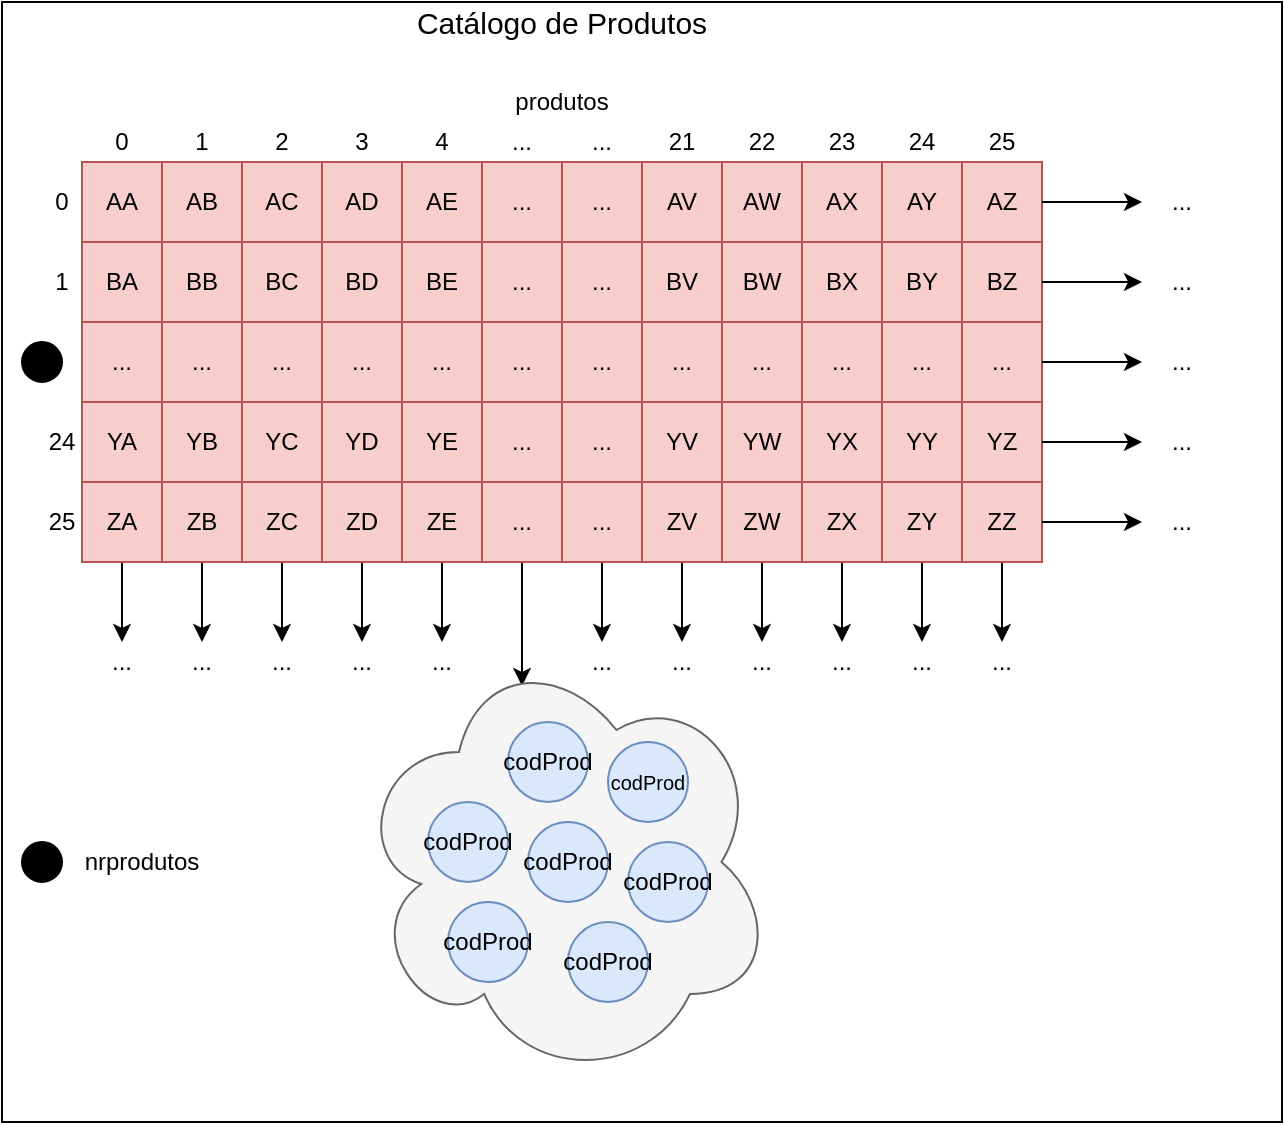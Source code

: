 <mxfile version="10.7.5" type="device"><diagram id="8GkzO-2iXQMkuJmufmp5" name="Page-1"><mxGraphModel dx="914" dy="606" grid="1" gridSize="10" guides="1" tooltips="1" connect="1" arrows="1" fold="1" page="1" pageScale="1" pageWidth="850" pageHeight="1100" math="0" shadow="0"><root><mxCell id="0"/><mxCell id="1" parent="0"/><mxCell id="2WYAGC3ekxAIEiTmy_mu-112" value="" style="rounded=0;whiteSpace=wrap;html=1;" parent="1" vertex="1"><mxGeometry x="80" y="40" width="640" height="560" as="geometry"/></mxCell><mxCell id="2WYAGC3ekxAIEiTmy_mu-1" value="AA" style="whiteSpace=wrap;html=1;aspect=fixed;fillColor=#f8cecc;strokeColor=#b85450;" parent="1" vertex="1"><mxGeometry x="120" y="120" width="40" height="40" as="geometry"/></mxCell><mxCell id="2WYAGC3ekxAIEiTmy_mu-2" value="AB" style="whiteSpace=wrap;html=1;aspect=fixed;fillColor=#f8cecc;strokeColor=#b85450;" parent="1" vertex="1"><mxGeometry x="160" y="120" width="40" height="40" as="geometry"/></mxCell><mxCell id="2WYAGC3ekxAIEiTmy_mu-4" value="AD" style="whiteSpace=wrap;html=1;aspect=fixed;fillColor=#f8cecc;strokeColor=#b85450;" parent="1" vertex="1"><mxGeometry x="240" y="120" width="40" height="40" as="geometry"/></mxCell><mxCell id="2WYAGC3ekxAIEiTmy_mu-7" value="AE" style="whiteSpace=wrap;html=1;aspect=fixed;fillColor=#f8cecc;strokeColor=#b85450;" parent="1" vertex="1"><mxGeometry x="280" y="120" width="40" height="40" as="geometry"/></mxCell><mxCell id="2WYAGC3ekxAIEiTmy_mu-8" value="..." style="whiteSpace=wrap;html=1;aspect=fixed;fillColor=#f8cecc;strokeColor=#b85450;" parent="1" vertex="1"><mxGeometry x="320" y="120" width="40" height="40" as="geometry"/></mxCell><mxCell id="2WYAGC3ekxAIEiTmy_mu-10" value="AV" style="whiteSpace=wrap;html=1;aspect=fixed;fillColor=#f8cecc;strokeColor=#b85450;" parent="1" vertex="1"><mxGeometry x="400" y="120" width="40" height="40" as="geometry"/></mxCell><mxCell id="2WYAGC3ekxAIEiTmy_mu-11" value="AW" style="whiteSpace=wrap;html=1;aspect=fixed;fillColor=#f8cecc;strokeColor=#b85450;" parent="1" vertex="1"><mxGeometry x="440" y="120" width="40" height="40" as="geometry"/></mxCell><mxCell id="2WYAGC3ekxAIEiTmy_mu-12" value="AX" style="whiteSpace=wrap;html=1;aspect=fixed;fillColor=#f8cecc;strokeColor=#b85450;" parent="1" vertex="1"><mxGeometry x="480" y="120" width="40" height="40" as="geometry"/></mxCell><mxCell id="2WYAGC3ekxAIEiTmy_mu-13" value="AY" style="whiteSpace=wrap;html=1;aspect=fixed;fillColor=#f8cecc;strokeColor=#b85450;" parent="1" vertex="1"><mxGeometry x="520" y="120" width="40" height="40" as="geometry"/></mxCell><mxCell id="2WYAGC3ekxAIEiTmy_mu-14" value="AZ" style="whiteSpace=wrap;html=1;aspect=fixed;fillColor=#f8cecc;strokeColor=#b85450;" parent="1" vertex="1"><mxGeometry x="560" y="120" width="40" height="40" as="geometry"/></mxCell><mxCell id="2WYAGC3ekxAIEiTmy_mu-16" value="produtos&lt;br&gt;" style="text;html=1;strokeColor=none;fillColor=none;align=center;verticalAlign=middle;whiteSpace=wrap;rounded=0;" parent="1" vertex="1"><mxGeometry x="340" y="80" width="40" height="20" as="geometry"/></mxCell><mxCell id="2WYAGC3ekxAIEiTmy_mu-43" value="..." style="whiteSpace=wrap;html=1;aspect=fixed;fillColor=#f8cecc;strokeColor=#b85450;" parent="1" vertex="1"><mxGeometry x="360" y="120" width="40" height="40" as="geometry"/></mxCell><mxCell id="2WYAGC3ekxAIEiTmy_mu-44" value="AC" style="whiteSpace=wrap;html=1;aspect=fixed;fillColor=#f8cecc;strokeColor=#b85450;" parent="1" vertex="1"><mxGeometry x="200" y="120" width="40" height="40" as="geometry"/></mxCell><mxCell id="2WYAGC3ekxAIEiTmy_mu-45" value="0" style="text;html=1;strokeColor=none;fillColor=none;align=center;verticalAlign=middle;whiteSpace=wrap;rounded=0;" parent="1" vertex="1"><mxGeometry x="120" y="100" width="40" height="20" as="geometry"/></mxCell><mxCell id="2WYAGC3ekxAIEiTmy_mu-47" value="1" style="text;html=1;strokeColor=none;fillColor=none;align=center;verticalAlign=middle;whiteSpace=wrap;rounded=0;" parent="1" vertex="1"><mxGeometry x="160" y="100" width="40" height="20" as="geometry"/></mxCell><mxCell id="2WYAGC3ekxAIEiTmy_mu-48" value="2" style="text;html=1;strokeColor=none;fillColor=none;align=center;verticalAlign=middle;whiteSpace=wrap;rounded=0;" parent="1" vertex="1"><mxGeometry x="200" y="100" width="40" height="20" as="geometry"/></mxCell><mxCell id="2WYAGC3ekxAIEiTmy_mu-49" value="3" style="text;html=1;strokeColor=none;fillColor=none;align=center;verticalAlign=middle;whiteSpace=wrap;rounded=0;" parent="1" vertex="1"><mxGeometry x="240" y="100" width="40" height="20" as="geometry"/></mxCell><mxCell id="2WYAGC3ekxAIEiTmy_mu-50" value="4" style="text;html=1;strokeColor=none;fillColor=none;align=center;verticalAlign=middle;whiteSpace=wrap;rounded=0;" parent="1" vertex="1"><mxGeometry x="280" y="100" width="40" height="20" as="geometry"/></mxCell><mxCell id="2WYAGC3ekxAIEiTmy_mu-51" value="...&lt;br&gt;" style="text;html=1;strokeColor=none;fillColor=none;align=center;verticalAlign=middle;whiteSpace=wrap;rounded=0;" parent="1" vertex="1"><mxGeometry x="320" y="100" width="40" height="20" as="geometry"/></mxCell><mxCell id="2WYAGC3ekxAIEiTmy_mu-52" value="...&lt;br&gt;" style="text;html=1;strokeColor=none;fillColor=none;align=center;verticalAlign=middle;whiteSpace=wrap;rounded=0;" parent="1" vertex="1"><mxGeometry x="360" y="100" width="40" height="20" as="geometry"/></mxCell><mxCell id="2WYAGC3ekxAIEiTmy_mu-53" value="21&lt;br&gt;" style="text;html=1;strokeColor=none;fillColor=none;align=center;verticalAlign=middle;whiteSpace=wrap;rounded=0;" parent="1" vertex="1"><mxGeometry x="400" y="100" width="40" height="20" as="geometry"/></mxCell><mxCell id="2WYAGC3ekxAIEiTmy_mu-54" value="22" style="text;html=1;strokeColor=none;fillColor=none;align=center;verticalAlign=middle;whiteSpace=wrap;rounded=0;" parent="1" vertex="1"><mxGeometry x="440" y="100" width="40" height="20" as="geometry"/></mxCell><mxCell id="2WYAGC3ekxAIEiTmy_mu-55" value="23" style="text;html=1;strokeColor=none;fillColor=none;align=center;verticalAlign=middle;whiteSpace=wrap;rounded=0;" parent="1" vertex="1"><mxGeometry x="480" y="100" width="40" height="20" as="geometry"/></mxCell><mxCell id="2WYAGC3ekxAIEiTmy_mu-56" value="24" style="text;html=1;strokeColor=none;fillColor=none;align=center;verticalAlign=middle;whiteSpace=wrap;rounded=0;" parent="1" vertex="1"><mxGeometry x="520" y="100" width="40" height="20" as="geometry"/></mxCell><mxCell id="2WYAGC3ekxAIEiTmy_mu-57" value="25" style="text;html=1;strokeColor=none;fillColor=none;align=center;verticalAlign=middle;whiteSpace=wrap;rounded=0;" parent="1" vertex="1"><mxGeometry x="560" y="100" width="40" height="20" as="geometry"/></mxCell><mxCell id="2WYAGC3ekxAIEiTmy_mu-113" value="&lt;font style=&quot;font-size: 15px&quot;&gt;Catálogo de Produtos&lt;/font&gt;" style="text;html=1;strokeColor=none;fillColor=none;align=center;verticalAlign=middle;whiteSpace=wrap;rounded=0;" parent="1" vertex="1"><mxGeometry x="275" y="40" width="170" height="20" as="geometry"/></mxCell><mxCell id="oajo3EewrHqtLTFTCP4h-1" value="" style="endArrow=classic;html=1;exitX=0.5;exitY=1;exitDx=0;exitDy=0;entryX=0.4;entryY=0.1;entryDx=0;entryDy=0;entryPerimeter=0;" parent="1" target="KTZOIgyXIGKx8d1WH_tB-1" edge="1"><mxGeometry width="50" height="50" relative="1" as="geometry"><mxPoint x="340" y="320" as="sourcePoint"/><mxPoint x="340" y="360" as="targetPoint"/></mxGeometry></mxCell><mxCell id="oajo3EewrHqtLTFTCP4h-2" value="" style="endArrow=classic;html=1;exitX=0.5;exitY=1;exitDx=0;exitDy=0;" parent="1" edge="1"><mxGeometry width="50" height="50" relative="1" as="geometry"><mxPoint x="540" y="320" as="sourcePoint"/><mxPoint x="540" y="360" as="targetPoint"/></mxGeometry></mxCell><mxCell id="oajo3EewrHqtLTFTCP4h-3" value="...&lt;br&gt;" style="text;html=1;strokeColor=none;fillColor=none;align=center;verticalAlign=middle;whiteSpace=wrap;rounded=0;" parent="1" vertex="1"><mxGeometry x="520" y="360" width="40" height="20" as="geometry"/></mxCell><mxCell id="oajo3EewrHqtLTFTCP4h-4" value="" style="endArrow=classic;html=1;exitX=0.5;exitY=1;exitDx=0;exitDy=0;" parent="1" edge="1"><mxGeometry width="50" height="50" relative="1" as="geometry"><mxPoint x="420" y="320" as="sourcePoint"/><mxPoint x="420" y="360" as="targetPoint"/></mxGeometry></mxCell><mxCell id="oajo3EewrHqtLTFTCP4h-5" value="...&lt;br&gt;" style="text;html=1;strokeColor=none;fillColor=none;align=center;verticalAlign=middle;whiteSpace=wrap;rounded=0;" parent="1" vertex="1"><mxGeometry x="400" y="360" width="40" height="20" as="geometry"/></mxCell><mxCell id="oajo3EewrHqtLTFTCP4h-6" value="" style="endArrow=classic;html=1;exitX=0.5;exitY=1;exitDx=0;exitDy=0;" parent="1" edge="1"><mxGeometry width="50" height="50" relative="1" as="geometry"><mxPoint x="460" y="320" as="sourcePoint"/><mxPoint x="460" y="360" as="targetPoint"/></mxGeometry></mxCell><mxCell id="oajo3EewrHqtLTFTCP4h-7" value="...&lt;br&gt;" style="text;html=1;strokeColor=none;fillColor=none;align=center;verticalAlign=middle;whiteSpace=wrap;rounded=0;" parent="1" vertex="1"><mxGeometry x="440" y="360" width="40" height="20" as="geometry"/></mxCell><mxCell id="oajo3EewrHqtLTFTCP4h-8" value="" style="endArrow=classic;html=1;exitX=0.5;exitY=1;exitDx=0;exitDy=0;" parent="1" edge="1"><mxGeometry width="50" height="50" relative="1" as="geometry"><mxPoint x="500" y="320" as="sourcePoint"/><mxPoint x="500" y="360" as="targetPoint"/></mxGeometry></mxCell><mxCell id="oajo3EewrHqtLTFTCP4h-9" value="...&lt;br&gt;" style="text;html=1;strokeColor=none;fillColor=none;align=center;verticalAlign=middle;whiteSpace=wrap;rounded=0;" parent="1" vertex="1"><mxGeometry x="480" y="360" width="40" height="20" as="geometry"/></mxCell><mxCell id="oajo3EewrHqtLTFTCP4h-10" value="" style="endArrow=classic;html=1;exitX=0.5;exitY=1;exitDx=0;exitDy=0;" parent="1" edge="1"><mxGeometry width="50" height="50" relative="1" as="geometry"><mxPoint x="580" y="320" as="sourcePoint"/><mxPoint x="580" y="360" as="targetPoint"/></mxGeometry></mxCell><mxCell id="oajo3EewrHqtLTFTCP4h-11" value="...&lt;br&gt;" style="text;html=1;strokeColor=none;fillColor=none;align=center;verticalAlign=middle;whiteSpace=wrap;rounded=0;" parent="1" vertex="1"><mxGeometry x="560" y="360" width="40" height="20" as="geometry"/></mxCell><mxCell id="oajo3EewrHqtLTFTCP4h-12" value="" style="endArrow=classic;html=1;exitX=0.5;exitY=1;exitDx=0;exitDy=0;" parent="1" edge="1"><mxGeometry width="50" height="50" relative="1" as="geometry"><mxPoint x="380" y="320" as="sourcePoint"/><mxPoint x="380" y="360" as="targetPoint"/></mxGeometry></mxCell><mxCell id="oajo3EewrHqtLTFTCP4h-13" value="...&lt;br&gt;" style="text;html=1;strokeColor=none;fillColor=none;align=center;verticalAlign=middle;whiteSpace=wrap;rounded=0;" parent="1" vertex="1"><mxGeometry x="360" y="360" width="40" height="20" as="geometry"/></mxCell><mxCell id="oajo3EewrHqtLTFTCP4h-14" value="" style="endArrow=classic;html=1;exitX=0.5;exitY=1;exitDx=0;exitDy=0;" parent="1" edge="1"><mxGeometry width="50" height="50" relative="1" as="geometry"><mxPoint x="300" y="320" as="sourcePoint"/><mxPoint x="300" y="360" as="targetPoint"/></mxGeometry></mxCell><mxCell id="oajo3EewrHqtLTFTCP4h-15" value="...&lt;br&gt;" style="text;html=1;strokeColor=none;fillColor=none;align=center;verticalAlign=middle;whiteSpace=wrap;rounded=0;" parent="1" vertex="1"><mxGeometry x="280" y="360" width="40" height="20" as="geometry"/></mxCell><mxCell id="oajo3EewrHqtLTFTCP4h-16" value="" style="endArrow=classic;html=1;exitX=0.5;exitY=1;exitDx=0;exitDy=0;" parent="1" edge="1"><mxGeometry width="50" height="50" relative="1" as="geometry"><mxPoint x="260" y="320" as="sourcePoint"/><mxPoint x="260" y="360" as="targetPoint"/></mxGeometry></mxCell><mxCell id="oajo3EewrHqtLTFTCP4h-17" value="...&lt;br&gt;" style="text;html=1;strokeColor=none;fillColor=none;align=center;verticalAlign=middle;whiteSpace=wrap;rounded=0;" parent="1" vertex="1"><mxGeometry x="240" y="360" width="40" height="20" as="geometry"/></mxCell><mxCell id="oajo3EewrHqtLTFTCP4h-18" value="" style="endArrow=classic;html=1;exitX=0.5;exitY=1;exitDx=0;exitDy=0;" parent="1" edge="1"><mxGeometry width="50" height="50" relative="1" as="geometry"><mxPoint x="220" y="320" as="sourcePoint"/><mxPoint x="220" y="360" as="targetPoint"/></mxGeometry></mxCell><mxCell id="oajo3EewrHqtLTFTCP4h-19" value="...&lt;br&gt;" style="text;html=1;strokeColor=none;fillColor=none;align=center;verticalAlign=middle;whiteSpace=wrap;rounded=0;" parent="1" vertex="1"><mxGeometry x="200" y="360" width="40" height="20" as="geometry"/></mxCell><mxCell id="oajo3EewrHqtLTFTCP4h-20" value="" style="endArrow=classic;html=1;exitX=0.5;exitY=1;exitDx=0;exitDy=0;" parent="1" edge="1"><mxGeometry width="50" height="50" relative="1" as="geometry"><mxPoint x="180" y="320" as="sourcePoint"/><mxPoint x="180" y="360" as="targetPoint"/></mxGeometry></mxCell><mxCell id="oajo3EewrHqtLTFTCP4h-21" value="...&lt;br&gt;" style="text;html=1;strokeColor=none;fillColor=none;align=center;verticalAlign=middle;whiteSpace=wrap;rounded=0;" parent="1" vertex="1"><mxGeometry x="160" y="360" width="40" height="20" as="geometry"/></mxCell><mxCell id="oajo3EewrHqtLTFTCP4h-22" value="" style="endArrow=classic;html=1;" parent="1" edge="1"><mxGeometry width="50" height="50" relative="1" as="geometry"><mxPoint x="140" y="320" as="sourcePoint"/><mxPoint x="140" y="360" as="targetPoint"/></mxGeometry></mxCell><mxCell id="oajo3EewrHqtLTFTCP4h-23" value="...&lt;br&gt;" style="text;html=1;strokeColor=none;fillColor=none;align=center;verticalAlign=middle;whiteSpace=wrap;rounded=0;" parent="1" vertex="1"><mxGeometry x="120" y="360" width="40" height="20" as="geometry"/></mxCell><mxCell id="oajo3EewrHqtLTFTCP4h-24" value="BA" style="whiteSpace=wrap;html=1;aspect=fixed;fillColor=#f8cecc;strokeColor=#b85450;" parent="1" vertex="1"><mxGeometry x="120" y="160" width="40" height="40" as="geometry"/></mxCell><mxCell id="oajo3EewrHqtLTFTCP4h-25" value="BB" style="whiteSpace=wrap;html=1;aspect=fixed;fillColor=#f8cecc;strokeColor=#b85450;" parent="1" vertex="1"><mxGeometry x="160" y="160" width="40" height="40" as="geometry"/></mxCell><mxCell id="oajo3EewrHqtLTFTCP4h-26" value="BD" style="whiteSpace=wrap;html=1;aspect=fixed;fillColor=#f8cecc;strokeColor=#b85450;" parent="1" vertex="1"><mxGeometry x="240" y="160" width="40" height="40" as="geometry"/></mxCell><mxCell id="oajo3EewrHqtLTFTCP4h-27" value="BE" style="whiteSpace=wrap;html=1;aspect=fixed;fillColor=#f8cecc;strokeColor=#b85450;" parent="1" vertex="1"><mxGeometry x="280" y="160" width="40" height="40" as="geometry"/></mxCell><mxCell id="oajo3EewrHqtLTFTCP4h-28" value="..." style="whiteSpace=wrap;html=1;aspect=fixed;fillColor=#f8cecc;strokeColor=#b85450;" parent="1" vertex="1"><mxGeometry x="320" y="160" width="40" height="40" as="geometry"/></mxCell><mxCell id="oajo3EewrHqtLTFTCP4h-29" value="BV" style="whiteSpace=wrap;html=1;aspect=fixed;fillColor=#f8cecc;strokeColor=#b85450;" parent="1" vertex="1"><mxGeometry x="400" y="160" width="40" height="40" as="geometry"/></mxCell><mxCell id="oajo3EewrHqtLTFTCP4h-30" value="BW" style="whiteSpace=wrap;html=1;aspect=fixed;fillColor=#f8cecc;strokeColor=#b85450;" parent="1" vertex="1"><mxGeometry x="440" y="160" width="40" height="40" as="geometry"/></mxCell><mxCell id="oajo3EewrHqtLTFTCP4h-31" value="BX" style="whiteSpace=wrap;html=1;aspect=fixed;fillColor=#f8cecc;strokeColor=#b85450;" parent="1" vertex="1"><mxGeometry x="480" y="160" width="40" height="40" as="geometry"/></mxCell><mxCell id="oajo3EewrHqtLTFTCP4h-32" value="BY" style="whiteSpace=wrap;html=1;aspect=fixed;fillColor=#f8cecc;strokeColor=#b85450;" parent="1" vertex="1"><mxGeometry x="520" y="160" width="40" height="40" as="geometry"/></mxCell><mxCell id="oajo3EewrHqtLTFTCP4h-33" value="BZ" style="whiteSpace=wrap;html=1;aspect=fixed;fillColor=#f8cecc;strokeColor=#b85450;" parent="1" vertex="1"><mxGeometry x="560" y="160" width="40" height="40" as="geometry"/></mxCell><mxCell id="oajo3EewrHqtLTFTCP4h-34" value="..." style="whiteSpace=wrap;html=1;aspect=fixed;fillColor=#f8cecc;strokeColor=#b85450;" parent="1" vertex="1"><mxGeometry x="360" y="160" width="40" height="40" as="geometry"/></mxCell><mxCell id="oajo3EewrHqtLTFTCP4h-35" value="BC" style="whiteSpace=wrap;html=1;aspect=fixed;fillColor=#f8cecc;strokeColor=#b85450;" parent="1" vertex="1"><mxGeometry x="200" y="160" width="40" height="40" as="geometry"/></mxCell><mxCell id="oajo3EewrHqtLTFTCP4h-36" value="YA" style="whiteSpace=wrap;html=1;aspect=fixed;fillColor=#f8cecc;strokeColor=#b85450;" parent="1" vertex="1"><mxGeometry x="120" y="240" width="40" height="40" as="geometry"/></mxCell><mxCell id="oajo3EewrHqtLTFTCP4h-37" value="YB" style="whiteSpace=wrap;html=1;aspect=fixed;fillColor=#f8cecc;strokeColor=#b85450;" parent="1" vertex="1"><mxGeometry x="160" y="240" width="40" height="40" as="geometry"/></mxCell><mxCell id="oajo3EewrHqtLTFTCP4h-38" value="YD" style="whiteSpace=wrap;html=1;aspect=fixed;fillColor=#f8cecc;strokeColor=#b85450;" parent="1" vertex="1"><mxGeometry x="240" y="240" width="40" height="40" as="geometry"/></mxCell><mxCell id="oajo3EewrHqtLTFTCP4h-39" value="YE" style="whiteSpace=wrap;html=1;aspect=fixed;fillColor=#f8cecc;strokeColor=#b85450;" parent="1" vertex="1"><mxGeometry x="280" y="240" width="40" height="40" as="geometry"/></mxCell><mxCell id="oajo3EewrHqtLTFTCP4h-40" value="..." style="whiteSpace=wrap;html=1;aspect=fixed;fillColor=#f8cecc;strokeColor=#b85450;" parent="1" vertex="1"><mxGeometry x="320" y="240" width="40" height="40" as="geometry"/></mxCell><mxCell id="oajo3EewrHqtLTFTCP4h-41" value="YV" style="whiteSpace=wrap;html=1;aspect=fixed;fillColor=#f8cecc;strokeColor=#b85450;" parent="1" vertex="1"><mxGeometry x="400" y="240" width="40" height="40" as="geometry"/></mxCell><mxCell id="oajo3EewrHqtLTFTCP4h-42" value="YW" style="whiteSpace=wrap;html=1;aspect=fixed;fillColor=#f8cecc;strokeColor=#b85450;" parent="1" vertex="1"><mxGeometry x="440" y="240" width="40" height="40" as="geometry"/></mxCell><mxCell id="oajo3EewrHqtLTFTCP4h-43" value="YX" style="whiteSpace=wrap;html=1;aspect=fixed;fillColor=#f8cecc;strokeColor=#b85450;" parent="1" vertex="1"><mxGeometry x="480" y="240" width="40" height="40" as="geometry"/></mxCell><mxCell id="oajo3EewrHqtLTFTCP4h-44" value="YY" style="whiteSpace=wrap;html=1;aspect=fixed;fillColor=#f8cecc;strokeColor=#b85450;" parent="1" vertex="1"><mxGeometry x="520" y="240" width="40" height="40" as="geometry"/></mxCell><mxCell id="oajo3EewrHqtLTFTCP4h-45" value="YZ" style="whiteSpace=wrap;html=1;aspect=fixed;fillColor=#f8cecc;strokeColor=#b85450;" parent="1" vertex="1"><mxGeometry x="560" y="240" width="40" height="40" as="geometry"/></mxCell><mxCell id="oajo3EewrHqtLTFTCP4h-46" value="..." style="whiteSpace=wrap;html=1;aspect=fixed;fillColor=#f8cecc;strokeColor=#b85450;" parent="1" vertex="1"><mxGeometry x="360" y="240" width="40" height="40" as="geometry"/></mxCell><mxCell id="oajo3EewrHqtLTFTCP4h-47" value="YC" style="whiteSpace=wrap;html=1;aspect=fixed;fillColor=#f8cecc;strokeColor=#b85450;" parent="1" vertex="1"><mxGeometry x="200" y="240" width="40" height="40" as="geometry"/></mxCell><mxCell id="oajo3EewrHqtLTFTCP4h-48" value="ZA" style="whiteSpace=wrap;html=1;aspect=fixed;fillColor=#f8cecc;strokeColor=#b85450;" parent="1" vertex="1"><mxGeometry x="120" y="280" width="40" height="40" as="geometry"/></mxCell><mxCell id="oajo3EewrHqtLTFTCP4h-49" value="ZB" style="whiteSpace=wrap;html=1;aspect=fixed;fillColor=#f8cecc;strokeColor=#b85450;" parent="1" vertex="1"><mxGeometry x="160" y="280" width="40" height="40" as="geometry"/></mxCell><mxCell id="oajo3EewrHqtLTFTCP4h-50" value="ZD" style="whiteSpace=wrap;html=1;aspect=fixed;fillColor=#f8cecc;strokeColor=#b85450;" parent="1" vertex="1"><mxGeometry x="240" y="280" width="40" height="40" as="geometry"/></mxCell><mxCell id="oajo3EewrHqtLTFTCP4h-51" value="ZE" style="whiteSpace=wrap;html=1;aspect=fixed;fillColor=#f8cecc;strokeColor=#b85450;" parent="1" vertex="1"><mxGeometry x="280" y="280" width="40" height="40" as="geometry"/></mxCell><mxCell id="oajo3EewrHqtLTFTCP4h-52" value="..." style="whiteSpace=wrap;html=1;aspect=fixed;fillColor=#f8cecc;strokeColor=#b85450;" parent="1" vertex="1"><mxGeometry x="320" y="280" width="40" height="40" as="geometry"/></mxCell><mxCell id="oajo3EewrHqtLTFTCP4h-53" value="ZV" style="whiteSpace=wrap;html=1;aspect=fixed;fillColor=#f8cecc;strokeColor=#b85450;" parent="1" vertex="1"><mxGeometry x="400" y="280" width="40" height="40" as="geometry"/></mxCell><mxCell id="oajo3EewrHqtLTFTCP4h-54" value="ZW" style="whiteSpace=wrap;html=1;aspect=fixed;fillColor=#f8cecc;strokeColor=#b85450;" parent="1" vertex="1"><mxGeometry x="440" y="280" width="40" height="40" as="geometry"/></mxCell><mxCell id="oajo3EewrHqtLTFTCP4h-55" value="ZX" style="whiteSpace=wrap;html=1;aspect=fixed;fillColor=#f8cecc;strokeColor=#b85450;" parent="1" vertex="1"><mxGeometry x="480" y="280" width="40" height="40" as="geometry"/></mxCell><mxCell id="oajo3EewrHqtLTFTCP4h-56" value="ZY" style="whiteSpace=wrap;html=1;aspect=fixed;fillColor=#f8cecc;strokeColor=#b85450;" parent="1" vertex="1"><mxGeometry x="520" y="280" width="40" height="40" as="geometry"/></mxCell><mxCell id="oajo3EewrHqtLTFTCP4h-57" value="ZZ" style="whiteSpace=wrap;html=1;aspect=fixed;fillColor=#f8cecc;strokeColor=#b85450;" parent="1" vertex="1"><mxGeometry x="560" y="280" width="40" height="40" as="geometry"/></mxCell><mxCell id="oajo3EewrHqtLTFTCP4h-58" value="..." style="whiteSpace=wrap;html=1;aspect=fixed;fillColor=#f8cecc;strokeColor=#b85450;" parent="1" vertex="1"><mxGeometry x="360" y="280" width="40" height="40" as="geometry"/></mxCell><mxCell id="oajo3EewrHqtLTFTCP4h-59" value="ZC" style="whiteSpace=wrap;html=1;aspect=fixed;fillColor=#f8cecc;strokeColor=#b85450;" parent="1" vertex="1"><mxGeometry x="200" y="280" width="40" height="40" as="geometry"/></mxCell><mxCell id="oajo3EewrHqtLTFTCP4h-60" value="..." style="whiteSpace=wrap;html=1;aspect=fixed;fillColor=#f8cecc;strokeColor=#b85450;" parent="1" vertex="1"><mxGeometry x="120" y="200" width="40" height="40" as="geometry"/></mxCell><mxCell id="oajo3EewrHqtLTFTCP4h-61" value="..." style="whiteSpace=wrap;html=1;aspect=fixed;fillColor=#f8cecc;strokeColor=#b85450;" parent="1" vertex="1"><mxGeometry x="160" y="200" width="40" height="40" as="geometry"/></mxCell><mxCell id="oajo3EewrHqtLTFTCP4h-62" value="..." style="whiteSpace=wrap;html=1;aspect=fixed;fillColor=#f8cecc;strokeColor=#b85450;" parent="1" vertex="1"><mxGeometry x="240" y="200" width="40" height="40" as="geometry"/></mxCell><mxCell id="oajo3EewrHqtLTFTCP4h-63" value="..." style="whiteSpace=wrap;html=1;aspect=fixed;fillColor=#f8cecc;strokeColor=#b85450;" parent="1" vertex="1"><mxGeometry x="280" y="200" width="40" height="40" as="geometry"/></mxCell><mxCell id="oajo3EewrHqtLTFTCP4h-64" value="..." style="whiteSpace=wrap;html=1;aspect=fixed;fillColor=#f8cecc;strokeColor=#b85450;" parent="1" vertex="1"><mxGeometry x="320" y="200" width="40" height="40" as="geometry"/></mxCell><mxCell id="oajo3EewrHqtLTFTCP4h-65" value="..." style="whiteSpace=wrap;html=1;aspect=fixed;fillColor=#f8cecc;strokeColor=#b85450;" parent="1" vertex="1"><mxGeometry x="400" y="200" width="40" height="40" as="geometry"/></mxCell><mxCell id="oajo3EewrHqtLTFTCP4h-66" value="..." style="whiteSpace=wrap;html=1;aspect=fixed;fillColor=#f8cecc;strokeColor=#b85450;" parent="1" vertex="1"><mxGeometry x="440" y="200" width="40" height="40" as="geometry"/></mxCell><mxCell id="oajo3EewrHqtLTFTCP4h-67" value="..." style="whiteSpace=wrap;html=1;aspect=fixed;fillColor=#f8cecc;strokeColor=#b85450;" parent="1" vertex="1"><mxGeometry x="480" y="200" width="40" height="40" as="geometry"/></mxCell><mxCell id="oajo3EewrHqtLTFTCP4h-68" value="..." style="whiteSpace=wrap;html=1;aspect=fixed;fillColor=#f8cecc;strokeColor=#b85450;" parent="1" vertex="1"><mxGeometry x="520" y="200" width="40" height="40" as="geometry"/></mxCell><mxCell id="oajo3EewrHqtLTFTCP4h-69" value="..." style="whiteSpace=wrap;html=1;aspect=fixed;fillColor=#f8cecc;strokeColor=#b85450;" parent="1" vertex="1"><mxGeometry x="560" y="200" width="40" height="40" as="geometry"/></mxCell><mxCell id="oajo3EewrHqtLTFTCP4h-70" value="..." style="whiteSpace=wrap;html=1;aspect=fixed;fillColor=#f8cecc;strokeColor=#b85450;" parent="1" vertex="1"><mxGeometry x="360" y="200" width="40" height="40" as="geometry"/></mxCell><mxCell id="oajo3EewrHqtLTFTCP4h-71" value="..." style="whiteSpace=wrap;html=1;aspect=fixed;fillColor=#f8cecc;strokeColor=#b85450;" parent="1" vertex="1"><mxGeometry x="200" y="200" width="40" height="40" as="geometry"/></mxCell><mxCell id="oajo3EewrHqtLTFTCP4h-72" value="0" style="text;html=1;strokeColor=none;fillColor=none;align=center;verticalAlign=middle;whiteSpace=wrap;rounded=0;" parent="1" vertex="1"><mxGeometry x="90" y="130" width="40" height="20" as="geometry"/></mxCell><mxCell id="oajo3EewrHqtLTFTCP4h-73" value="1" style="text;html=1;strokeColor=none;fillColor=none;align=center;verticalAlign=middle;whiteSpace=wrap;rounded=0;" parent="1" vertex="1"><mxGeometry x="90" y="170" width="40" height="20" as="geometry"/></mxCell><mxCell id="oajo3EewrHqtLTFTCP4h-76" value="24" style="text;html=1;strokeColor=none;fillColor=none;align=center;verticalAlign=middle;whiteSpace=wrap;rounded=0;" parent="1" vertex="1"><mxGeometry x="90" y="250" width="40" height="20" as="geometry"/></mxCell><mxCell id="oajo3EewrHqtLTFTCP4h-79" value="25" style="text;html=1;strokeColor=none;fillColor=none;align=center;verticalAlign=middle;whiteSpace=wrap;rounded=0;" parent="1" vertex="1"><mxGeometry x="90" y="290" width="40" height="20" as="geometry"/></mxCell><mxCell id="oajo3EewrHqtLTFTCP4h-106" value="...&lt;br&gt;" style="text;html=1;strokeColor=none;fillColor=none;align=center;verticalAlign=middle;whiteSpace=wrap;rounded=0;" parent="1" vertex="1"><mxGeometry x="650" y="290" width="40" height="20" as="geometry"/></mxCell><mxCell id="oajo3EewrHqtLTFTCP4h-107" value="" style="endArrow=classic;html=1;exitX=1;exitY=0.5;exitDx=0;exitDy=0;entryX=0;entryY=0.5;entryDx=0;entryDy=0;" parent="1" source="oajo3EewrHqtLTFTCP4h-57" target="oajo3EewrHqtLTFTCP4h-106" edge="1"><mxGeometry width="50" height="50" relative="1" as="geometry"><mxPoint x="590" y="330" as="sourcePoint"/><mxPoint x="590" y="370" as="targetPoint"/></mxGeometry></mxCell><mxCell id="oajo3EewrHqtLTFTCP4h-108" value="...&lt;br&gt;" style="text;html=1;strokeColor=none;fillColor=none;align=center;verticalAlign=middle;whiteSpace=wrap;rounded=0;" parent="1" vertex="1"><mxGeometry x="650" y="250" width="40" height="20" as="geometry"/></mxCell><mxCell id="oajo3EewrHqtLTFTCP4h-109" value="" style="endArrow=classic;html=1;exitX=1;exitY=0.5;exitDx=0;exitDy=0;entryX=0;entryY=0.5;entryDx=0;entryDy=0;" parent="1" target="oajo3EewrHqtLTFTCP4h-108" edge="1"><mxGeometry width="50" height="50" relative="1" as="geometry"><mxPoint x="600" y="260" as="sourcePoint"/><mxPoint x="590" y="330" as="targetPoint"/></mxGeometry></mxCell><mxCell id="oajo3EewrHqtLTFTCP4h-110" value="...&lt;br&gt;" style="text;html=1;strokeColor=none;fillColor=none;align=center;verticalAlign=middle;whiteSpace=wrap;rounded=0;" parent="1" vertex="1"><mxGeometry x="650" y="210" width="40" height="20" as="geometry"/></mxCell><mxCell id="oajo3EewrHqtLTFTCP4h-111" value="" style="endArrow=classic;html=1;exitX=1;exitY=0.5;exitDx=0;exitDy=0;entryX=0;entryY=0.5;entryDx=0;entryDy=0;" parent="1" target="oajo3EewrHqtLTFTCP4h-110" edge="1"><mxGeometry width="50" height="50" relative="1" as="geometry"><mxPoint x="600" y="220" as="sourcePoint"/><mxPoint x="590" y="290" as="targetPoint"/></mxGeometry></mxCell><mxCell id="oajo3EewrHqtLTFTCP4h-112" value="...&lt;br&gt;" style="text;html=1;strokeColor=none;fillColor=none;align=center;verticalAlign=middle;whiteSpace=wrap;rounded=0;" parent="1" vertex="1"><mxGeometry x="650" y="170" width="40" height="20" as="geometry"/></mxCell><mxCell id="oajo3EewrHqtLTFTCP4h-113" value="" style="endArrow=classic;html=1;exitX=1;exitY=0.5;exitDx=0;exitDy=0;entryX=0;entryY=0.5;entryDx=0;entryDy=0;" parent="1" target="oajo3EewrHqtLTFTCP4h-112" edge="1"><mxGeometry width="50" height="50" relative="1" as="geometry"><mxPoint x="600" y="180" as="sourcePoint"/><mxPoint x="590" y="250" as="targetPoint"/></mxGeometry></mxCell><mxCell id="oajo3EewrHqtLTFTCP4h-114" value="...&lt;br&gt;" style="text;html=1;strokeColor=none;fillColor=none;align=center;verticalAlign=middle;whiteSpace=wrap;rounded=0;" parent="1" vertex="1"><mxGeometry x="650" y="130" width="40" height="20" as="geometry"/></mxCell><mxCell id="oajo3EewrHqtLTFTCP4h-115" value="" style="endArrow=classic;html=1;exitX=1;exitY=0.5;exitDx=0;exitDy=0;entryX=0;entryY=0.5;entryDx=0;entryDy=0;" parent="1" target="oajo3EewrHqtLTFTCP4h-114" edge="1"><mxGeometry width="50" height="50" relative="1" as="geometry"><mxPoint x="600" y="140" as="sourcePoint"/><mxPoint x="590" y="210" as="targetPoint"/></mxGeometry></mxCell><mxCell id="KTZOIgyXIGKx8d1WH_tB-1" value="" style="ellipse;shape=cloud;whiteSpace=wrap;html=1;fillColor=#f5f5f5;strokeColor=#666666;fontColor=#333333;" parent="1" vertex="1"><mxGeometry x="256" y="360" width="210" height="220" as="geometry"/></mxCell><mxCell id="2WYAGC3ekxAIEiTmy_mu-15" value="&lt;font style=&quot;font-size: 10px&quot;&gt;codProd&lt;/font&gt;&lt;br&gt;" style="ellipse;whiteSpace=wrap;html=1;aspect=fixed;fillColor=#dae8fc;strokeColor=#6c8ebf;" parent="1" vertex="1"><mxGeometry x="383" y="410" width="40" height="40" as="geometry"/></mxCell><mxCell id="2WYAGC3ekxAIEiTmy_mu-18" value="&lt;span&gt;codProd&lt;/span&gt;&lt;br&gt;" style="ellipse;whiteSpace=wrap;html=1;aspect=fixed;fillColor=#dae8fc;strokeColor=#6c8ebf;" parent="1" vertex="1"><mxGeometry x="343" y="450" width="40" height="40" as="geometry"/></mxCell><mxCell id="2WYAGC3ekxAIEiTmy_mu-19" value="&lt;span&gt;codProd&lt;/span&gt;&lt;br&gt;" style="ellipse;whiteSpace=wrap;html=1;aspect=fixed;fillColor=#dae8fc;strokeColor=#6c8ebf;" parent="1" vertex="1"><mxGeometry x="363" y="500" width="40" height="40" as="geometry"/></mxCell><mxCell id="2WYAGC3ekxAIEiTmy_mu-20" value="&lt;span&gt;codProd&lt;/span&gt;&lt;br&gt;" style="ellipse;whiteSpace=wrap;html=1;aspect=fixed;fillColor=#dae8fc;strokeColor=#6c8ebf;" parent="1" vertex="1"><mxGeometry x="333" y="400" width="40" height="40" as="geometry"/></mxCell><mxCell id="2WYAGC3ekxAIEiTmy_mu-21" value="&lt;span&gt;codProd&lt;/span&gt;&lt;br&gt;" style="ellipse;whiteSpace=wrap;html=1;aspect=fixed;fillColor=#dae8fc;strokeColor=#6c8ebf;" parent="1" vertex="1"><mxGeometry x="303" y="490" width="40" height="40" as="geometry"/></mxCell><mxCell id="2WYAGC3ekxAIEiTmy_mu-22" value="&lt;span&gt;codProd&lt;/span&gt;&lt;br&gt;" style="ellipse;whiteSpace=wrap;html=1;aspect=fixed;fillColor=#dae8fc;strokeColor=#6c8ebf;" parent="1" vertex="1"><mxGeometry x="393" y="460" width="40" height="40" as="geometry"/></mxCell><mxCell id="2WYAGC3ekxAIEiTmy_mu-23" value="&lt;span&gt;codProd&lt;/span&gt;&lt;br&gt;" style="ellipse;whiteSpace=wrap;html=1;aspect=fixed;fillColor=#dae8fc;strokeColor=#6c8ebf;" parent="1" vertex="1"><mxGeometry x="293" y="440" width="40" height="40" as="geometry"/></mxCell><mxCell id="KTZOIgyXIGKx8d1WH_tB-3" value="v" style="ellipse;whiteSpace=wrap;html=1;aspect=fixed;fillColor=#000000;" parent="1" vertex="1"><mxGeometry x="90" y="210" width="20" height="20" as="geometry"/></mxCell><mxCell id="KTZOIgyXIGKx8d1WH_tB-5" value="v" style="ellipse;whiteSpace=wrap;html=1;aspect=fixed;fillColor=#000000;" parent="1" vertex="1"><mxGeometry x="90" y="460" width="20" height="20" as="geometry"/></mxCell><mxCell id="KTZOIgyXIGKx8d1WH_tB-6" value="nrprodutos&lt;br&gt;" style="text;html=1;strokeColor=none;fillColor=none;align=center;verticalAlign=middle;whiteSpace=wrap;rounded=0;" parent="1" vertex="1"><mxGeometry x="130" y="460" width="40" height="20" as="geometry"/></mxCell></root></mxGraphModel></diagram></mxfile>